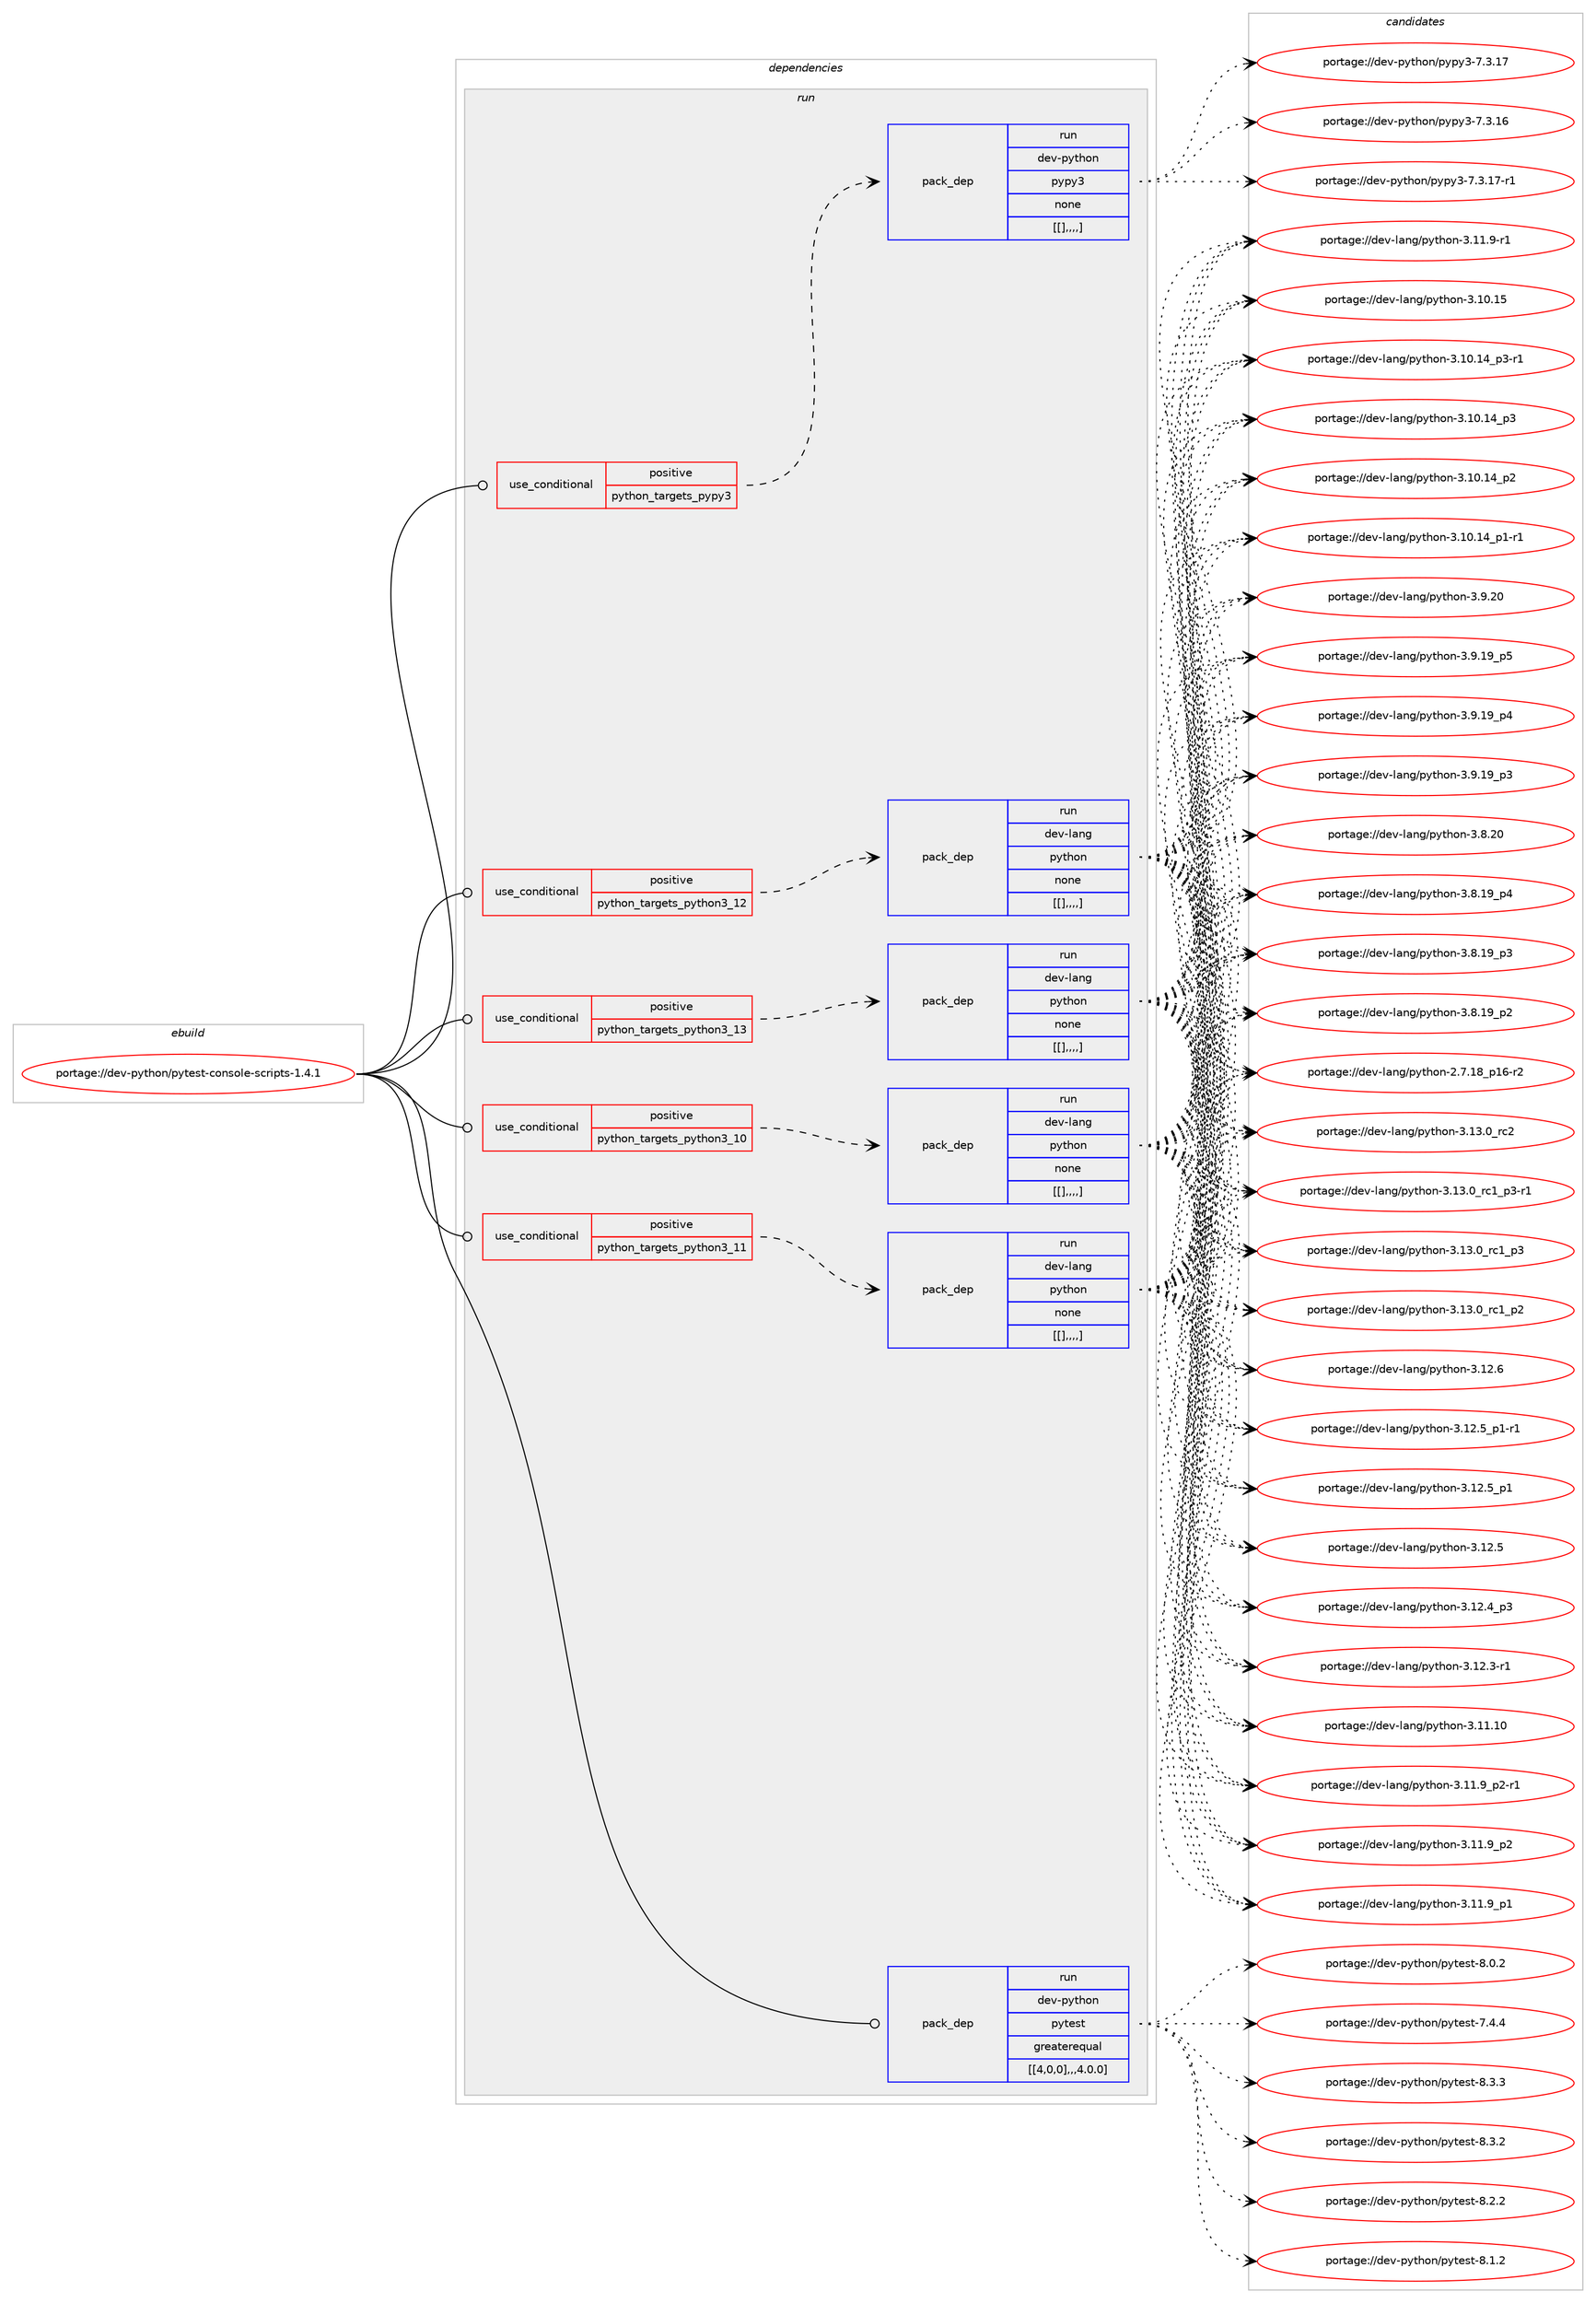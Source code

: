 digraph prolog {

# *************
# Graph options
# *************

newrank=true;
concentrate=true;
compound=true;
graph [rankdir=LR,fontname=Helvetica,fontsize=10,ranksep=1.5];#, ranksep=2.5, nodesep=0.2];
edge  [arrowhead=vee];
node  [fontname=Helvetica,fontsize=10];

# **********
# The ebuild
# **********

subgraph cluster_leftcol {
color=gray;
label=<<i>ebuild</i>>;
id [label="portage://dev-python/pytest-console-scripts-1.4.1", color=red, width=4, href="../dev-python/pytest-console-scripts-1.4.1.svg"];
}

# ****************
# The dependencies
# ****************

subgraph cluster_midcol {
color=gray;
label=<<i>dependencies</i>>;
subgraph cluster_compile {
fillcolor="#eeeeee";
style=filled;
label=<<i>compile</i>>;
}
subgraph cluster_compileandrun {
fillcolor="#eeeeee";
style=filled;
label=<<i>compile and run</i>>;
}
subgraph cluster_run {
fillcolor="#eeeeee";
style=filled;
label=<<i>run</i>>;
subgraph cond38790 {
dependency160816 [label=<<TABLE BORDER="0" CELLBORDER="1" CELLSPACING="0" CELLPADDING="4"><TR><TD ROWSPAN="3" CELLPADDING="10">use_conditional</TD></TR><TR><TD>positive</TD></TR><TR><TD>python_targets_pypy3</TD></TR></TABLE>>, shape=none, color=red];
subgraph pack120770 {
dependency160817 [label=<<TABLE BORDER="0" CELLBORDER="1" CELLSPACING="0" CELLPADDING="4" WIDTH="220"><TR><TD ROWSPAN="6" CELLPADDING="30">pack_dep</TD></TR><TR><TD WIDTH="110">run</TD></TR><TR><TD>dev-python</TD></TR><TR><TD>pypy3</TD></TR><TR><TD>none</TD></TR><TR><TD>[[],,,,]</TD></TR></TABLE>>, shape=none, color=blue];
}
dependency160816:e -> dependency160817:w [weight=20,style="dashed",arrowhead="vee"];
}
id:e -> dependency160816:w [weight=20,style="solid",arrowhead="odot"];
subgraph cond38791 {
dependency160818 [label=<<TABLE BORDER="0" CELLBORDER="1" CELLSPACING="0" CELLPADDING="4"><TR><TD ROWSPAN="3" CELLPADDING="10">use_conditional</TD></TR><TR><TD>positive</TD></TR><TR><TD>python_targets_python3_10</TD></TR></TABLE>>, shape=none, color=red];
subgraph pack120771 {
dependency160819 [label=<<TABLE BORDER="0" CELLBORDER="1" CELLSPACING="0" CELLPADDING="4" WIDTH="220"><TR><TD ROWSPAN="6" CELLPADDING="30">pack_dep</TD></TR><TR><TD WIDTH="110">run</TD></TR><TR><TD>dev-lang</TD></TR><TR><TD>python</TD></TR><TR><TD>none</TD></TR><TR><TD>[[],,,,]</TD></TR></TABLE>>, shape=none, color=blue];
}
dependency160818:e -> dependency160819:w [weight=20,style="dashed",arrowhead="vee"];
}
id:e -> dependency160818:w [weight=20,style="solid",arrowhead="odot"];
subgraph cond38792 {
dependency160820 [label=<<TABLE BORDER="0" CELLBORDER="1" CELLSPACING="0" CELLPADDING="4"><TR><TD ROWSPAN="3" CELLPADDING="10">use_conditional</TD></TR><TR><TD>positive</TD></TR><TR><TD>python_targets_python3_11</TD></TR></TABLE>>, shape=none, color=red];
subgraph pack120772 {
dependency160821 [label=<<TABLE BORDER="0" CELLBORDER="1" CELLSPACING="0" CELLPADDING="4" WIDTH="220"><TR><TD ROWSPAN="6" CELLPADDING="30">pack_dep</TD></TR><TR><TD WIDTH="110">run</TD></TR><TR><TD>dev-lang</TD></TR><TR><TD>python</TD></TR><TR><TD>none</TD></TR><TR><TD>[[],,,,]</TD></TR></TABLE>>, shape=none, color=blue];
}
dependency160820:e -> dependency160821:w [weight=20,style="dashed",arrowhead="vee"];
}
id:e -> dependency160820:w [weight=20,style="solid",arrowhead="odot"];
subgraph cond38793 {
dependency160822 [label=<<TABLE BORDER="0" CELLBORDER="1" CELLSPACING="0" CELLPADDING="4"><TR><TD ROWSPAN="3" CELLPADDING="10">use_conditional</TD></TR><TR><TD>positive</TD></TR><TR><TD>python_targets_python3_12</TD></TR></TABLE>>, shape=none, color=red];
subgraph pack120773 {
dependency160823 [label=<<TABLE BORDER="0" CELLBORDER="1" CELLSPACING="0" CELLPADDING="4" WIDTH="220"><TR><TD ROWSPAN="6" CELLPADDING="30">pack_dep</TD></TR><TR><TD WIDTH="110">run</TD></TR><TR><TD>dev-lang</TD></TR><TR><TD>python</TD></TR><TR><TD>none</TD></TR><TR><TD>[[],,,,]</TD></TR></TABLE>>, shape=none, color=blue];
}
dependency160822:e -> dependency160823:w [weight=20,style="dashed",arrowhead="vee"];
}
id:e -> dependency160822:w [weight=20,style="solid",arrowhead="odot"];
subgraph cond38794 {
dependency160824 [label=<<TABLE BORDER="0" CELLBORDER="1" CELLSPACING="0" CELLPADDING="4"><TR><TD ROWSPAN="3" CELLPADDING="10">use_conditional</TD></TR><TR><TD>positive</TD></TR><TR><TD>python_targets_python3_13</TD></TR></TABLE>>, shape=none, color=red];
subgraph pack120774 {
dependency160825 [label=<<TABLE BORDER="0" CELLBORDER="1" CELLSPACING="0" CELLPADDING="4" WIDTH="220"><TR><TD ROWSPAN="6" CELLPADDING="30">pack_dep</TD></TR><TR><TD WIDTH="110">run</TD></TR><TR><TD>dev-lang</TD></TR><TR><TD>python</TD></TR><TR><TD>none</TD></TR><TR><TD>[[],,,,]</TD></TR></TABLE>>, shape=none, color=blue];
}
dependency160824:e -> dependency160825:w [weight=20,style="dashed",arrowhead="vee"];
}
id:e -> dependency160824:w [weight=20,style="solid",arrowhead="odot"];
subgraph pack120775 {
dependency160826 [label=<<TABLE BORDER="0" CELLBORDER="1" CELLSPACING="0" CELLPADDING="4" WIDTH="220"><TR><TD ROWSPAN="6" CELLPADDING="30">pack_dep</TD></TR><TR><TD WIDTH="110">run</TD></TR><TR><TD>dev-python</TD></TR><TR><TD>pytest</TD></TR><TR><TD>greaterequal</TD></TR><TR><TD>[[4,0,0],,,4.0.0]</TD></TR></TABLE>>, shape=none, color=blue];
}
id:e -> dependency160826:w [weight=20,style="solid",arrowhead="odot"];
}
}

# **************
# The candidates
# **************

subgraph cluster_choices {
rank=same;
color=gray;
label=<<i>candidates</i>>;

subgraph choice120770 {
color=black;
nodesep=1;
choice100101118451121211161041111104711212111212151455546514649554511449 [label="portage://dev-python/pypy3-7.3.17-r1", color=red, width=4,href="../dev-python/pypy3-7.3.17-r1.svg"];
choice10010111845112121116104111110471121211121215145554651464955 [label="portage://dev-python/pypy3-7.3.17", color=red, width=4,href="../dev-python/pypy3-7.3.17.svg"];
choice10010111845112121116104111110471121211121215145554651464954 [label="portage://dev-python/pypy3-7.3.16", color=red, width=4,href="../dev-python/pypy3-7.3.16.svg"];
dependency160817:e -> choice100101118451121211161041111104711212111212151455546514649554511449:w [style=dotted,weight="100"];
dependency160817:e -> choice10010111845112121116104111110471121211121215145554651464955:w [style=dotted,weight="100"];
dependency160817:e -> choice10010111845112121116104111110471121211121215145554651464954:w [style=dotted,weight="100"];
}
subgraph choice120771 {
color=black;
nodesep=1;
choice10010111845108971101034711212111610411111045514649514648951149950 [label="portage://dev-lang/python-3.13.0_rc2", color=red, width=4,href="../dev-lang/python-3.13.0_rc2.svg"];
choice1001011184510897110103471121211161041111104551464951464895114994995112514511449 [label="portage://dev-lang/python-3.13.0_rc1_p3-r1", color=red, width=4,href="../dev-lang/python-3.13.0_rc1_p3-r1.svg"];
choice100101118451089711010347112121116104111110455146495146489511499499511251 [label="portage://dev-lang/python-3.13.0_rc1_p3", color=red, width=4,href="../dev-lang/python-3.13.0_rc1_p3.svg"];
choice100101118451089711010347112121116104111110455146495146489511499499511250 [label="portage://dev-lang/python-3.13.0_rc1_p2", color=red, width=4,href="../dev-lang/python-3.13.0_rc1_p2.svg"];
choice10010111845108971101034711212111610411111045514649504654 [label="portage://dev-lang/python-3.12.6", color=red, width=4,href="../dev-lang/python-3.12.6.svg"];
choice1001011184510897110103471121211161041111104551464950465395112494511449 [label="portage://dev-lang/python-3.12.5_p1-r1", color=red, width=4,href="../dev-lang/python-3.12.5_p1-r1.svg"];
choice100101118451089711010347112121116104111110455146495046539511249 [label="portage://dev-lang/python-3.12.5_p1", color=red, width=4,href="../dev-lang/python-3.12.5_p1.svg"];
choice10010111845108971101034711212111610411111045514649504653 [label="portage://dev-lang/python-3.12.5", color=red, width=4,href="../dev-lang/python-3.12.5.svg"];
choice100101118451089711010347112121116104111110455146495046529511251 [label="portage://dev-lang/python-3.12.4_p3", color=red, width=4,href="../dev-lang/python-3.12.4_p3.svg"];
choice100101118451089711010347112121116104111110455146495046514511449 [label="portage://dev-lang/python-3.12.3-r1", color=red, width=4,href="../dev-lang/python-3.12.3-r1.svg"];
choice1001011184510897110103471121211161041111104551464949464948 [label="portage://dev-lang/python-3.11.10", color=red, width=4,href="../dev-lang/python-3.11.10.svg"];
choice1001011184510897110103471121211161041111104551464949465795112504511449 [label="portage://dev-lang/python-3.11.9_p2-r1", color=red, width=4,href="../dev-lang/python-3.11.9_p2-r1.svg"];
choice100101118451089711010347112121116104111110455146494946579511250 [label="portage://dev-lang/python-3.11.9_p2", color=red, width=4,href="../dev-lang/python-3.11.9_p2.svg"];
choice100101118451089711010347112121116104111110455146494946579511249 [label="portage://dev-lang/python-3.11.9_p1", color=red, width=4,href="../dev-lang/python-3.11.9_p1.svg"];
choice100101118451089711010347112121116104111110455146494946574511449 [label="portage://dev-lang/python-3.11.9-r1", color=red, width=4,href="../dev-lang/python-3.11.9-r1.svg"];
choice1001011184510897110103471121211161041111104551464948464953 [label="portage://dev-lang/python-3.10.15", color=red, width=4,href="../dev-lang/python-3.10.15.svg"];
choice100101118451089711010347112121116104111110455146494846495295112514511449 [label="portage://dev-lang/python-3.10.14_p3-r1", color=red, width=4,href="../dev-lang/python-3.10.14_p3-r1.svg"];
choice10010111845108971101034711212111610411111045514649484649529511251 [label="portage://dev-lang/python-3.10.14_p3", color=red, width=4,href="../dev-lang/python-3.10.14_p3.svg"];
choice10010111845108971101034711212111610411111045514649484649529511250 [label="portage://dev-lang/python-3.10.14_p2", color=red, width=4,href="../dev-lang/python-3.10.14_p2.svg"];
choice100101118451089711010347112121116104111110455146494846495295112494511449 [label="portage://dev-lang/python-3.10.14_p1-r1", color=red, width=4,href="../dev-lang/python-3.10.14_p1-r1.svg"];
choice10010111845108971101034711212111610411111045514657465048 [label="portage://dev-lang/python-3.9.20", color=red, width=4,href="../dev-lang/python-3.9.20.svg"];
choice100101118451089711010347112121116104111110455146574649579511253 [label="portage://dev-lang/python-3.9.19_p5", color=red, width=4,href="../dev-lang/python-3.9.19_p5.svg"];
choice100101118451089711010347112121116104111110455146574649579511252 [label="portage://dev-lang/python-3.9.19_p4", color=red, width=4,href="../dev-lang/python-3.9.19_p4.svg"];
choice100101118451089711010347112121116104111110455146574649579511251 [label="portage://dev-lang/python-3.9.19_p3", color=red, width=4,href="../dev-lang/python-3.9.19_p3.svg"];
choice10010111845108971101034711212111610411111045514656465048 [label="portage://dev-lang/python-3.8.20", color=red, width=4,href="../dev-lang/python-3.8.20.svg"];
choice100101118451089711010347112121116104111110455146564649579511252 [label="portage://dev-lang/python-3.8.19_p4", color=red, width=4,href="../dev-lang/python-3.8.19_p4.svg"];
choice100101118451089711010347112121116104111110455146564649579511251 [label="portage://dev-lang/python-3.8.19_p3", color=red, width=4,href="../dev-lang/python-3.8.19_p3.svg"];
choice100101118451089711010347112121116104111110455146564649579511250 [label="portage://dev-lang/python-3.8.19_p2", color=red, width=4,href="../dev-lang/python-3.8.19_p2.svg"];
choice100101118451089711010347112121116104111110455046554649569511249544511450 [label="portage://dev-lang/python-2.7.18_p16-r2", color=red, width=4,href="../dev-lang/python-2.7.18_p16-r2.svg"];
dependency160819:e -> choice10010111845108971101034711212111610411111045514649514648951149950:w [style=dotted,weight="100"];
dependency160819:e -> choice1001011184510897110103471121211161041111104551464951464895114994995112514511449:w [style=dotted,weight="100"];
dependency160819:e -> choice100101118451089711010347112121116104111110455146495146489511499499511251:w [style=dotted,weight="100"];
dependency160819:e -> choice100101118451089711010347112121116104111110455146495146489511499499511250:w [style=dotted,weight="100"];
dependency160819:e -> choice10010111845108971101034711212111610411111045514649504654:w [style=dotted,weight="100"];
dependency160819:e -> choice1001011184510897110103471121211161041111104551464950465395112494511449:w [style=dotted,weight="100"];
dependency160819:e -> choice100101118451089711010347112121116104111110455146495046539511249:w [style=dotted,weight="100"];
dependency160819:e -> choice10010111845108971101034711212111610411111045514649504653:w [style=dotted,weight="100"];
dependency160819:e -> choice100101118451089711010347112121116104111110455146495046529511251:w [style=dotted,weight="100"];
dependency160819:e -> choice100101118451089711010347112121116104111110455146495046514511449:w [style=dotted,weight="100"];
dependency160819:e -> choice1001011184510897110103471121211161041111104551464949464948:w [style=dotted,weight="100"];
dependency160819:e -> choice1001011184510897110103471121211161041111104551464949465795112504511449:w [style=dotted,weight="100"];
dependency160819:e -> choice100101118451089711010347112121116104111110455146494946579511250:w [style=dotted,weight="100"];
dependency160819:e -> choice100101118451089711010347112121116104111110455146494946579511249:w [style=dotted,weight="100"];
dependency160819:e -> choice100101118451089711010347112121116104111110455146494946574511449:w [style=dotted,weight="100"];
dependency160819:e -> choice1001011184510897110103471121211161041111104551464948464953:w [style=dotted,weight="100"];
dependency160819:e -> choice100101118451089711010347112121116104111110455146494846495295112514511449:w [style=dotted,weight="100"];
dependency160819:e -> choice10010111845108971101034711212111610411111045514649484649529511251:w [style=dotted,weight="100"];
dependency160819:e -> choice10010111845108971101034711212111610411111045514649484649529511250:w [style=dotted,weight="100"];
dependency160819:e -> choice100101118451089711010347112121116104111110455146494846495295112494511449:w [style=dotted,weight="100"];
dependency160819:e -> choice10010111845108971101034711212111610411111045514657465048:w [style=dotted,weight="100"];
dependency160819:e -> choice100101118451089711010347112121116104111110455146574649579511253:w [style=dotted,weight="100"];
dependency160819:e -> choice100101118451089711010347112121116104111110455146574649579511252:w [style=dotted,weight="100"];
dependency160819:e -> choice100101118451089711010347112121116104111110455146574649579511251:w [style=dotted,weight="100"];
dependency160819:e -> choice10010111845108971101034711212111610411111045514656465048:w [style=dotted,weight="100"];
dependency160819:e -> choice100101118451089711010347112121116104111110455146564649579511252:w [style=dotted,weight="100"];
dependency160819:e -> choice100101118451089711010347112121116104111110455146564649579511251:w [style=dotted,weight="100"];
dependency160819:e -> choice100101118451089711010347112121116104111110455146564649579511250:w [style=dotted,weight="100"];
dependency160819:e -> choice100101118451089711010347112121116104111110455046554649569511249544511450:w [style=dotted,weight="100"];
}
subgraph choice120772 {
color=black;
nodesep=1;
choice10010111845108971101034711212111610411111045514649514648951149950 [label="portage://dev-lang/python-3.13.0_rc2", color=red, width=4,href="../dev-lang/python-3.13.0_rc2.svg"];
choice1001011184510897110103471121211161041111104551464951464895114994995112514511449 [label="portage://dev-lang/python-3.13.0_rc1_p3-r1", color=red, width=4,href="../dev-lang/python-3.13.0_rc1_p3-r1.svg"];
choice100101118451089711010347112121116104111110455146495146489511499499511251 [label="portage://dev-lang/python-3.13.0_rc1_p3", color=red, width=4,href="../dev-lang/python-3.13.0_rc1_p3.svg"];
choice100101118451089711010347112121116104111110455146495146489511499499511250 [label="portage://dev-lang/python-3.13.0_rc1_p2", color=red, width=4,href="../dev-lang/python-3.13.0_rc1_p2.svg"];
choice10010111845108971101034711212111610411111045514649504654 [label="portage://dev-lang/python-3.12.6", color=red, width=4,href="../dev-lang/python-3.12.6.svg"];
choice1001011184510897110103471121211161041111104551464950465395112494511449 [label="portage://dev-lang/python-3.12.5_p1-r1", color=red, width=4,href="../dev-lang/python-3.12.5_p1-r1.svg"];
choice100101118451089711010347112121116104111110455146495046539511249 [label="portage://dev-lang/python-3.12.5_p1", color=red, width=4,href="../dev-lang/python-3.12.5_p1.svg"];
choice10010111845108971101034711212111610411111045514649504653 [label="portage://dev-lang/python-3.12.5", color=red, width=4,href="../dev-lang/python-3.12.5.svg"];
choice100101118451089711010347112121116104111110455146495046529511251 [label="portage://dev-lang/python-3.12.4_p3", color=red, width=4,href="../dev-lang/python-3.12.4_p3.svg"];
choice100101118451089711010347112121116104111110455146495046514511449 [label="portage://dev-lang/python-3.12.3-r1", color=red, width=4,href="../dev-lang/python-3.12.3-r1.svg"];
choice1001011184510897110103471121211161041111104551464949464948 [label="portage://dev-lang/python-3.11.10", color=red, width=4,href="../dev-lang/python-3.11.10.svg"];
choice1001011184510897110103471121211161041111104551464949465795112504511449 [label="portage://dev-lang/python-3.11.9_p2-r1", color=red, width=4,href="../dev-lang/python-3.11.9_p2-r1.svg"];
choice100101118451089711010347112121116104111110455146494946579511250 [label="portage://dev-lang/python-3.11.9_p2", color=red, width=4,href="../dev-lang/python-3.11.9_p2.svg"];
choice100101118451089711010347112121116104111110455146494946579511249 [label="portage://dev-lang/python-3.11.9_p1", color=red, width=4,href="../dev-lang/python-3.11.9_p1.svg"];
choice100101118451089711010347112121116104111110455146494946574511449 [label="portage://dev-lang/python-3.11.9-r1", color=red, width=4,href="../dev-lang/python-3.11.9-r1.svg"];
choice1001011184510897110103471121211161041111104551464948464953 [label="portage://dev-lang/python-3.10.15", color=red, width=4,href="../dev-lang/python-3.10.15.svg"];
choice100101118451089711010347112121116104111110455146494846495295112514511449 [label="portage://dev-lang/python-3.10.14_p3-r1", color=red, width=4,href="../dev-lang/python-3.10.14_p3-r1.svg"];
choice10010111845108971101034711212111610411111045514649484649529511251 [label="portage://dev-lang/python-3.10.14_p3", color=red, width=4,href="../dev-lang/python-3.10.14_p3.svg"];
choice10010111845108971101034711212111610411111045514649484649529511250 [label="portage://dev-lang/python-3.10.14_p2", color=red, width=4,href="../dev-lang/python-3.10.14_p2.svg"];
choice100101118451089711010347112121116104111110455146494846495295112494511449 [label="portage://dev-lang/python-3.10.14_p1-r1", color=red, width=4,href="../dev-lang/python-3.10.14_p1-r1.svg"];
choice10010111845108971101034711212111610411111045514657465048 [label="portage://dev-lang/python-3.9.20", color=red, width=4,href="../dev-lang/python-3.9.20.svg"];
choice100101118451089711010347112121116104111110455146574649579511253 [label="portage://dev-lang/python-3.9.19_p5", color=red, width=4,href="../dev-lang/python-3.9.19_p5.svg"];
choice100101118451089711010347112121116104111110455146574649579511252 [label="portage://dev-lang/python-3.9.19_p4", color=red, width=4,href="../dev-lang/python-3.9.19_p4.svg"];
choice100101118451089711010347112121116104111110455146574649579511251 [label="portage://dev-lang/python-3.9.19_p3", color=red, width=4,href="../dev-lang/python-3.9.19_p3.svg"];
choice10010111845108971101034711212111610411111045514656465048 [label="portage://dev-lang/python-3.8.20", color=red, width=4,href="../dev-lang/python-3.8.20.svg"];
choice100101118451089711010347112121116104111110455146564649579511252 [label="portage://dev-lang/python-3.8.19_p4", color=red, width=4,href="../dev-lang/python-3.8.19_p4.svg"];
choice100101118451089711010347112121116104111110455146564649579511251 [label="portage://dev-lang/python-3.8.19_p3", color=red, width=4,href="../dev-lang/python-3.8.19_p3.svg"];
choice100101118451089711010347112121116104111110455146564649579511250 [label="portage://dev-lang/python-3.8.19_p2", color=red, width=4,href="../dev-lang/python-3.8.19_p2.svg"];
choice100101118451089711010347112121116104111110455046554649569511249544511450 [label="portage://dev-lang/python-2.7.18_p16-r2", color=red, width=4,href="../dev-lang/python-2.7.18_p16-r2.svg"];
dependency160821:e -> choice10010111845108971101034711212111610411111045514649514648951149950:w [style=dotted,weight="100"];
dependency160821:e -> choice1001011184510897110103471121211161041111104551464951464895114994995112514511449:w [style=dotted,weight="100"];
dependency160821:e -> choice100101118451089711010347112121116104111110455146495146489511499499511251:w [style=dotted,weight="100"];
dependency160821:e -> choice100101118451089711010347112121116104111110455146495146489511499499511250:w [style=dotted,weight="100"];
dependency160821:e -> choice10010111845108971101034711212111610411111045514649504654:w [style=dotted,weight="100"];
dependency160821:e -> choice1001011184510897110103471121211161041111104551464950465395112494511449:w [style=dotted,weight="100"];
dependency160821:e -> choice100101118451089711010347112121116104111110455146495046539511249:w [style=dotted,weight="100"];
dependency160821:e -> choice10010111845108971101034711212111610411111045514649504653:w [style=dotted,weight="100"];
dependency160821:e -> choice100101118451089711010347112121116104111110455146495046529511251:w [style=dotted,weight="100"];
dependency160821:e -> choice100101118451089711010347112121116104111110455146495046514511449:w [style=dotted,weight="100"];
dependency160821:e -> choice1001011184510897110103471121211161041111104551464949464948:w [style=dotted,weight="100"];
dependency160821:e -> choice1001011184510897110103471121211161041111104551464949465795112504511449:w [style=dotted,weight="100"];
dependency160821:e -> choice100101118451089711010347112121116104111110455146494946579511250:w [style=dotted,weight="100"];
dependency160821:e -> choice100101118451089711010347112121116104111110455146494946579511249:w [style=dotted,weight="100"];
dependency160821:e -> choice100101118451089711010347112121116104111110455146494946574511449:w [style=dotted,weight="100"];
dependency160821:e -> choice1001011184510897110103471121211161041111104551464948464953:w [style=dotted,weight="100"];
dependency160821:e -> choice100101118451089711010347112121116104111110455146494846495295112514511449:w [style=dotted,weight="100"];
dependency160821:e -> choice10010111845108971101034711212111610411111045514649484649529511251:w [style=dotted,weight="100"];
dependency160821:e -> choice10010111845108971101034711212111610411111045514649484649529511250:w [style=dotted,weight="100"];
dependency160821:e -> choice100101118451089711010347112121116104111110455146494846495295112494511449:w [style=dotted,weight="100"];
dependency160821:e -> choice10010111845108971101034711212111610411111045514657465048:w [style=dotted,weight="100"];
dependency160821:e -> choice100101118451089711010347112121116104111110455146574649579511253:w [style=dotted,weight="100"];
dependency160821:e -> choice100101118451089711010347112121116104111110455146574649579511252:w [style=dotted,weight="100"];
dependency160821:e -> choice100101118451089711010347112121116104111110455146574649579511251:w [style=dotted,weight="100"];
dependency160821:e -> choice10010111845108971101034711212111610411111045514656465048:w [style=dotted,weight="100"];
dependency160821:e -> choice100101118451089711010347112121116104111110455146564649579511252:w [style=dotted,weight="100"];
dependency160821:e -> choice100101118451089711010347112121116104111110455146564649579511251:w [style=dotted,weight="100"];
dependency160821:e -> choice100101118451089711010347112121116104111110455146564649579511250:w [style=dotted,weight="100"];
dependency160821:e -> choice100101118451089711010347112121116104111110455046554649569511249544511450:w [style=dotted,weight="100"];
}
subgraph choice120773 {
color=black;
nodesep=1;
choice10010111845108971101034711212111610411111045514649514648951149950 [label="portage://dev-lang/python-3.13.0_rc2", color=red, width=4,href="../dev-lang/python-3.13.0_rc2.svg"];
choice1001011184510897110103471121211161041111104551464951464895114994995112514511449 [label="portage://dev-lang/python-3.13.0_rc1_p3-r1", color=red, width=4,href="../dev-lang/python-3.13.0_rc1_p3-r1.svg"];
choice100101118451089711010347112121116104111110455146495146489511499499511251 [label="portage://dev-lang/python-3.13.0_rc1_p3", color=red, width=4,href="../dev-lang/python-3.13.0_rc1_p3.svg"];
choice100101118451089711010347112121116104111110455146495146489511499499511250 [label="portage://dev-lang/python-3.13.0_rc1_p2", color=red, width=4,href="../dev-lang/python-3.13.0_rc1_p2.svg"];
choice10010111845108971101034711212111610411111045514649504654 [label="portage://dev-lang/python-3.12.6", color=red, width=4,href="../dev-lang/python-3.12.6.svg"];
choice1001011184510897110103471121211161041111104551464950465395112494511449 [label="portage://dev-lang/python-3.12.5_p1-r1", color=red, width=4,href="../dev-lang/python-3.12.5_p1-r1.svg"];
choice100101118451089711010347112121116104111110455146495046539511249 [label="portage://dev-lang/python-3.12.5_p1", color=red, width=4,href="../dev-lang/python-3.12.5_p1.svg"];
choice10010111845108971101034711212111610411111045514649504653 [label="portage://dev-lang/python-3.12.5", color=red, width=4,href="../dev-lang/python-3.12.5.svg"];
choice100101118451089711010347112121116104111110455146495046529511251 [label="portage://dev-lang/python-3.12.4_p3", color=red, width=4,href="../dev-lang/python-3.12.4_p3.svg"];
choice100101118451089711010347112121116104111110455146495046514511449 [label="portage://dev-lang/python-3.12.3-r1", color=red, width=4,href="../dev-lang/python-3.12.3-r1.svg"];
choice1001011184510897110103471121211161041111104551464949464948 [label="portage://dev-lang/python-3.11.10", color=red, width=4,href="../dev-lang/python-3.11.10.svg"];
choice1001011184510897110103471121211161041111104551464949465795112504511449 [label="portage://dev-lang/python-3.11.9_p2-r1", color=red, width=4,href="../dev-lang/python-3.11.9_p2-r1.svg"];
choice100101118451089711010347112121116104111110455146494946579511250 [label="portage://dev-lang/python-3.11.9_p2", color=red, width=4,href="../dev-lang/python-3.11.9_p2.svg"];
choice100101118451089711010347112121116104111110455146494946579511249 [label="portage://dev-lang/python-3.11.9_p1", color=red, width=4,href="../dev-lang/python-3.11.9_p1.svg"];
choice100101118451089711010347112121116104111110455146494946574511449 [label="portage://dev-lang/python-3.11.9-r1", color=red, width=4,href="../dev-lang/python-3.11.9-r1.svg"];
choice1001011184510897110103471121211161041111104551464948464953 [label="portage://dev-lang/python-3.10.15", color=red, width=4,href="../dev-lang/python-3.10.15.svg"];
choice100101118451089711010347112121116104111110455146494846495295112514511449 [label="portage://dev-lang/python-3.10.14_p3-r1", color=red, width=4,href="../dev-lang/python-3.10.14_p3-r1.svg"];
choice10010111845108971101034711212111610411111045514649484649529511251 [label="portage://dev-lang/python-3.10.14_p3", color=red, width=4,href="../dev-lang/python-3.10.14_p3.svg"];
choice10010111845108971101034711212111610411111045514649484649529511250 [label="portage://dev-lang/python-3.10.14_p2", color=red, width=4,href="../dev-lang/python-3.10.14_p2.svg"];
choice100101118451089711010347112121116104111110455146494846495295112494511449 [label="portage://dev-lang/python-3.10.14_p1-r1", color=red, width=4,href="../dev-lang/python-3.10.14_p1-r1.svg"];
choice10010111845108971101034711212111610411111045514657465048 [label="portage://dev-lang/python-3.9.20", color=red, width=4,href="../dev-lang/python-3.9.20.svg"];
choice100101118451089711010347112121116104111110455146574649579511253 [label="portage://dev-lang/python-3.9.19_p5", color=red, width=4,href="../dev-lang/python-3.9.19_p5.svg"];
choice100101118451089711010347112121116104111110455146574649579511252 [label="portage://dev-lang/python-3.9.19_p4", color=red, width=4,href="../dev-lang/python-3.9.19_p4.svg"];
choice100101118451089711010347112121116104111110455146574649579511251 [label="portage://dev-lang/python-3.9.19_p3", color=red, width=4,href="../dev-lang/python-3.9.19_p3.svg"];
choice10010111845108971101034711212111610411111045514656465048 [label="portage://dev-lang/python-3.8.20", color=red, width=4,href="../dev-lang/python-3.8.20.svg"];
choice100101118451089711010347112121116104111110455146564649579511252 [label="portage://dev-lang/python-3.8.19_p4", color=red, width=4,href="../dev-lang/python-3.8.19_p4.svg"];
choice100101118451089711010347112121116104111110455146564649579511251 [label="portage://dev-lang/python-3.8.19_p3", color=red, width=4,href="../dev-lang/python-3.8.19_p3.svg"];
choice100101118451089711010347112121116104111110455146564649579511250 [label="portage://dev-lang/python-3.8.19_p2", color=red, width=4,href="../dev-lang/python-3.8.19_p2.svg"];
choice100101118451089711010347112121116104111110455046554649569511249544511450 [label="portage://dev-lang/python-2.7.18_p16-r2", color=red, width=4,href="../dev-lang/python-2.7.18_p16-r2.svg"];
dependency160823:e -> choice10010111845108971101034711212111610411111045514649514648951149950:w [style=dotted,weight="100"];
dependency160823:e -> choice1001011184510897110103471121211161041111104551464951464895114994995112514511449:w [style=dotted,weight="100"];
dependency160823:e -> choice100101118451089711010347112121116104111110455146495146489511499499511251:w [style=dotted,weight="100"];
dependency160823:e -> choice100101118451089711010347112121116104111110455146495146489511499499511250:w [style=dotted,weight="100"];
dependency160823:e -> choice10010111845108971101034711212111610411111045514649504654:w [style=dotted,weight="100"];
dependency160823:e -> choice1001011184510897110103471121211161041111104551464950465395112494511449:w [style=dotted,weight="100"];
dependency160823:e -> choice100101118451089711010347112121116104111110455146495046539511249:w [style=dotted,weight="100"];
dependency160823:e -> choice10010111845108971101034711212111610411111045514649504653:w [style=dotted,weight="100"];
dependency160823:e -> choice100101118451089711010347112121116104111110455146495046529511251:w [style=dotted,weight="100"];
dependency160823:e -> choice100101118451089711010347112121116104111110455146495046514511449:w [style=dotted,weight="100"];
dependency160823:e -> choice1001011184510897110103471121211161041111104551464949464948:w [style=dotted,weight="100"];
dependency160823:e -> choice1001011184510897110103471121211161041111104551464949465795112504511449:w [style=dotted,weight="100"];
dependency160823:e -> choice100101118451089711010347112121116104111110455146494946579511250:w [style=dotted,weight="100"];
dependency160823:e -> choice100101118451089711010347112121116104111110455146494946579511249:w [style=dotted,weight="100"];
dependency160823:e -> choice100101118451089711010347112121116104111110455146494946574511449:w [style=dotted,weight="100"];
dependency160823:e -> choice1001011184510897110103471121211161041111104551464948464953:w [style=dotted,weight="100"];
dependency160823:e -> choice100101118451089711010347112121116104111110455146494846495295112514511449:w [style=dotted,weight="100"];
dependency160823:e -> choice10010111845108971101034711212111610411111045514649484649529511251:w [style=dotted,weight="100"];
dependency160823:e -> choice10010111845108971101034711212111610411111045514649484649529511250:w [style=dotted,weight="100"];
dependency160823:e -> choice100101118451089711010347112121116104111110455146494846495295112494511449:w [style=dotted,weight="100"];
dependency160823:e -> choice10010111845108971101034711212111610411111045514657465048:w [style=dotted,weight="100"];
dependency160823:e -> choice100101118451089711010347112121116104111110455146574649579511253:w [style=dotted,weight="100"];
dependency160823:e -> choice100101118451089711010347112121116104111110455146574649579511252:w [style=dotted,weight="100"];
dependency160823:e -> choice100101118451089711010347112121116104111110455146574649579511251:w [style=dotted,weight="100"];
dependency160823:e -> choice10010111845108971101034711212111610411111045514656465048:w [style=dotted,weight="100"];
dependency160823:e -> choice100101118451089711010347112121116104111110455146564649579511252:w [style=dotted,weight="100"];
dependency160823:e -> choice100101118451089711010347112121116104111110455146564649579511251:w [style=dotted,weight="100"];
dependency160823:e -> choice100101118451089711010347112121116104111110455146564649579511250:w [style=dotted,weight="100"];
dependency160823:e -> choice100101118451089711010347112121116104111110455046554649569511249544511450:w [style=dotted,weight="100"];
}
subgraph choice120774 {
color=black;
nodesep=1;
choice10010111845108971101034711212111610411111045514649514648951149950 [label="portage://dev-lang/python-3.13.0_rc2", color=red, width=4,href="../dev-lang/python-3.13.0_rc2.svg"];
choice1001011184510897110103471121211161041111104551464951464895114994995112514511449 [label="portage://dev-lang/python-3.13.0_rc1_p3-r1", color=red, width=4,href="../dev-lang/python-3.13.0_rc1_p3-r1.svg"];
choice100101118451089711010347112121116104111110455146495146489511499499511251 [label="portage://dev-lang/python-3.13.0_rc1_p3", color=red, width=4,href="../dev-lang/python-3.13.0_rc1_p3.svg"];
choice100101118451089711010347112121116104111110455146495146489511499499511250 [label="portage://dev-lang/python-3.13.0_rc1_p2", color=red, width=4,href="../dev-lang/python-3.13.0_rc1_p2.svg"];
choice10010111845108971101034711212111610411111045514649504654 [label="portage://dev-lang/python-3.12.6", color=red, width=4,href="../dev-lang/python-3.12.6.svg"];
choice1001011184510897110103471121211161041111104551464950465395112494511449 [label="portage://dev-lang/python-3.12.5_p1-r1", color=red, width=4,href="../dev-lang/python-3.12.5_p1-r1.svg"];
choice100101118451089711010347112121116104111110455146495046539511249 [label="portage://dev-lang/python-3.12.5_p1", color=red, width=4,href="../dev-lang/python-3.12.5_p1.svg"];
choice10010111845108971101034711212111610411111045514649504653 [label="portage://dev-lang/python-3.12.5", color=red, width=4,href="../dev-lang/python-3.12.5.svg"];
choice100101118451089711010347112121116104111110455146495046529511251 [label="portage://dev-lang/python-3.12.4_p3", color=red, width=4,href="../dev-lang/python-3.12.4_p3.svg"];
choice100101118451089711010347112121116104111110455146495046514511449 [label="portage://dev-lang/python-3.12.3-r1", color=red, width=4,href="../dev-lang/python-3.12.3-r1.svg"];
choice1001011184510897110103471121211161041111104551464949464948 [label="portage://dev-lang/python-3.11.10", color=red, width=4,href="../dev-lang/python-3.11.10.svg"];
choice1001011184510897110103471121211161041111104551464949465795112504511449 [label="portage://dev-lang/python-3.11.9_p2-r1", color=red, width=4,href="../dev-lang/python-3.11.9_p2-r1.svg"];
choice100101118451089711010347112121116104111110455146494946579511250 [label="portage://dev-lang/python-3.11.9_p2", color=red, width=4,href="../dev-lang/python-3.11.9_p2.svg"];
choice100101118451089711010347112121116104111110455146494946579511249 [label="portage://dev-lang/python-3.11.9_p1", color=red, width=4,href="../dev-lang/python-3.11.9_p1.svg"];
choice100101118451089711010347112121116104111110455146494946574511449 [label="portage://dev-lang/python-3.11.9-r1", color=red, width=4,href="../dev-lang/python-3.11.9-r1.svg"];
choice1001011184510897110103471121211161041111104551464948464953 [label="portage://dev-lang/python-3.10.15", color=red, width=4,href="../dev-lang/python-3.10.15.svg"];
choice100101118451089711010347112121116104111110455146494846495295112514511449 [label="portage://dev-lang/python-3.10.14_p3-r1", color=red, width=4,href="../dev-lang/python-3.10.14_p3-r1.svg"];
choice10010111845108971101034711212111610411111045514649484649529511251 [label="portage://dev-lang/python-3.10.14_p3", color=red, width=4,href="../dev-lang/python-3.10.14_p3.svg"];
choice10010111845108971101034711212111610411111045514649484649529511250 [label="portage://dev-lang/python-3.10.14_p2", color=red, width=4,href="../dev-lang/python-3.10.14_p2.svg"];
choice100101118451089711010347112121116104111110455146494846495295112494511449 [label="portage://dev-lang/python-3.10.14_p1-r1", color=red, width=4,href="../dev-lang/python-3.10.14_p1-r1.svg"];
choice10010111845108971101034711212111610411111045514657465048 [label="portage://dev-lang/python-3.9.20", color=red, width=4,href="../dev-lang/python-3.9.20.svg"];
choice100101118451089711010347112121116104111110455146574649579511253 [label="portage://dev-lang/python-3.9.19_p5", color=red, width=4,href="../dev-lang/python-3.9.19_p5.svg"];
choice100101118451089711010347112121116104111110455146574649579511252 [label="portage://dev-lang/python-3.9.19_p4", color=red, width=4,href="../dev-lang/python-3.9.19_p4.svg"];
choice100101118451089711010347112121116104111110455146574649579511251 [label="portage://dev-lang/python-3.9.19_p3", color=red, width=4,href="../dev-lang/python-3.9.19_p3.svg"];
choice10010111845108971101034711212111610411111045514656465048 [label="portage://dev-lang/python-3.8.20", color=red, width=4,href="../dev-lang/python-3.8.20.svg"];
choice100101118451089711010347112121116104111110455146564649579511252 [label="portage://dev-lang/python-3.8.19_p4", color=red, width=4,href="../dev-lang/python-3.8.19_p4.svg"];
choice100101118451089711010347112121116104111110455146564649579511251 [label="portage://dev-lang/python-3.8.19_p3", color=red, width=4,href="../dev-lang/python-3.8.19_p3.svg"];
choice100101118451089711010347112121116104111110455146564649579511250 [label="portage://dev-lang/python-3.8.19_p2", color=red, width=4,href="../dev-lang/python-3.8.19_p2.svg"];
choice100101118451089711010347112121116104111110455046554649569511249544511450 [label="portage://dev-lang/python-2.7.18_p16-r2", color=red, width=4,href="../dev-lang/python-2.7.18_p16-r2.svg"];
dependency160825:e -> choice10010111845108971101034711212111610411111045514649514648951149950:w [style=dotted,weight="100"];
dependency160825:e -> choice1001011184510897110103471121211161041111104551464951464895114994995112514511449:w [style=dotted,weight="100"];
dependency160825:e -> choice100101118451089711010347112121116104111110455146495146489511499499511251:w [style=dotted,weight="100"];
dependency160825:e -> choice100101118451089711010347112121116104111110455146495146489511499499511250:w [style=dotted,weight="100"];
dependency160825:e -> choice10010111845108971101034711212111610411111045514649504654:w [style=dotted,weight="100"];
dependency160825:e -> choice1001011184510897110103471121211161041111104551464950465395112494511449:w [style=dotted,weight="100"];
dependency160825:e -> choice100101118451089711010347112121116104111110455146495046539511249:w [style=dotted,weight="100"];
dependency160825:e -> choice10010111845108971101034711212111610411111045514649504653:w [style=dotted,weight="100"];
dependency160825:e -> choice100101118451089711010347112121116104111110455146495046529511251:w [style=dotted,weight="100"];
dependency160825:e -> choice100101118451089711010347112121116104111110455146495046514511449:w [style=dotted,weight="100"];
dependency160825:e -> choice1001011184510897110103471121211161041111104551464949464948:w [style=dotted,weight="100"];
dependency160825:e -> choice1001011184510897110103471121211161041111104551464949465795112504511449:w [style=dotted,weight="100"];
dependency160825:e -> choice100101118451089711010347112121116104111110455146494946579511250:w [style=dotted,weight="100"];
dependency160825:e -> choice100101118451089711010347112121116104111110455146494946579511249:w [style=dotted,weight="100"];
dependency160825:e -> choice100101118451089711010347112121116104111110455146494946574511449:w [style=dotted,weight="100"];
dependency160825:e -> choice1001011184510897110103471121211161041111104551464948464953:w [style=dotted,weight="100"];
dependency160825:e -> choice100101118451089711010347112121116104111110455146494846495295112514511449:w [style=dotted,weight="100"];
dependency160825:e -> choice10010111845108971101034711212111610411111045514649484649529511251:w [style=dotted,weight="100"];
dependency160825:e -> choice10010111845108971101034711212111610411111045514649484649529511250:w [style=dotted,weight="100"];
dependency160825:e -> choice100101118451089711010347112121116104111110455146494846495295112494511449:w [style=dotted,weight="100"];
dependency160825:e -> choice10010111845108971101034711212111610411111045514657465048:w [style=dotted,weight="100"];
dependency160825:e -> choice100101118451089711010347112121116104111110455146574649579511253:w [style=dotted,weight="100"];
dependency160825:e -> choice100101118451089711010347112121116104111110455146574649579511252:w [style=dotted,weight="100"];
dependency160825:e -> choice100101118451089711010347112121116104111110455146574649579511251:w [style=dotted,weight="100"];
dependency160825:e -> choice10010111845108971101034711212111610411111045514656465048:w [style=dotted,weight="100"];
dependency160825:e -> choice100101118451089711010347112121116104111110455146564649579511252:w [style=dotted,weight="100"];
dependency160825:e -> choice100101118451089711010347112121116104111110455146564649579511251:w [style=dotted,weight="100"];
dependency160825:e -> choice100101118451089711010347112121116104111110455146564649579511250:w [style=dotted,weight="100"];
dependency160825:e -> choice100101118451089711010347112121116104111110455046554649569511249544511450:w [style=dotted,weight="100"];
}
subgraph choice120775 {
color=black;
nodesep=1;
choice1001011184511212111610411111047112121116101115116455646514651 [label="portage://dev-python/pytest-8.3.3", color=red, width=4,href="../dev-python/pytest-8.3.3.svg"];
choice1001011184511212111610411111047112121116101115116455646514650 [label="portage://dev-python/pytest-8.3.2", color=red, width=4,href="../dev-python/pytest-8.3.2.svg"];
choice1001011184511212111610411111047112121116101115116455646504650 [label="portage://dev-python/pytest-8.2.2", color=red, width=4,href="../dev-python/pytest-8.2.2.svg"];
choice1001011184511212111610411111047112121116101115116455646494650 [label="portage://dev-python/pytest-8.1.2", color=red, width=4,href="../dev-python/pytest-8.1.2.svg"];
choice1001011184511212111610411111047112121116101115116455646484650 [label="portage://dev-python/pytest-8.0.2", color=red, width=4,href="../dev-python/pytest-8.0.2.svg"];
choice1001011184511212111610411111047112121116101115116455546524652 [label="portage://dev-python/pytest-7.4.4", color=red, width=4,href="../dev-python/pytest-7.4.4.svg"];
dependency160826:e -> choice1001011184511212111610411111047112121116101115116455646514651:w [style=dotted,weight="100"];
dependency160826:e -> choice1001011184511212111610411111047112121116101115116455646514650:w [style=dotted,weight="100"];
dependency160826:e -> choice1001011184511212111610411111047112121116101115116455646504650:w [style=dotted,weight="100"];
dependency160826:e -> choice1001011184511212111610411111047112121116101115116455646494650:w [style=dotted,weight="100"];
dependency160826:e -> choice1001011184511212111610411111047112121116101115116455646484650:w [style=dotted,weight="100"];
dependency160826:e -> choice1001011184511212111610411111047112121116101115116455546524652:w [style=dotted,weight="100"];
}
}

}
